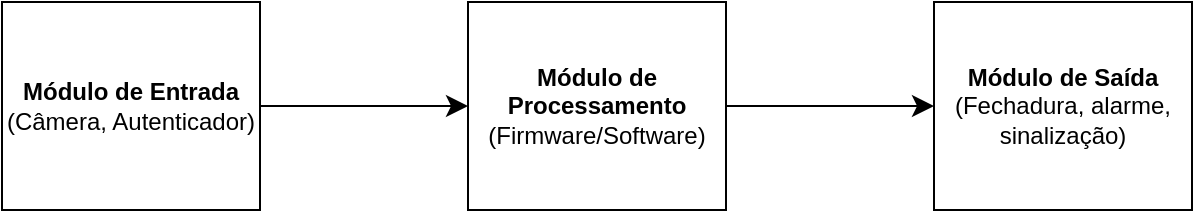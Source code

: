 <mxfile version="24.2.1" type="github">
  <diagram name="Page-1" id="Pcb8tLMMHtzgbbzyn9bM">
    <mxGraphModel dx="1386" dy="1406" grid="0" gridSize="10" guides="1" tooltips="1" connect="1" arrows="1" fold="1" page="0" pageScale="1" pageWidth="850" pageHeight="1100" math="0" shadow="0">
      <root>
        <mxCell id="0" />
        <mxCell id="1" parent="0" />
        <mxCell id="gY5CEI-izo7ZNCtMIDnW-6" value="" style="edgeStyle=none;curved=1;rounded=0;orthogonalLoop=1;jettySize=auto;html=1;fontSize=12;startSize=8;endSize=8;" parent="1" source="gY5CEI-izo7ZNCtMIDnW-1" target="gY5CEI-izo7ZNCtMIDnW-3" edge="1">
          <mxGeometry relative="1" as="geometry" />
        </mxCell>
        <mxCell id="gY5CEI-izo7ZNCtMIDnW-1" value="&lt;div&gt;&lt;b&gt;Módulo de Entrada&lt;br&gt;&lt;/b&gt;&lt;/div&gt;&lt;div&gt;(Câmera, Autenticador)&lt;/div&gt;" style="rounded=0;whiteSpace=wrap;html=1;" parent="1" vertex="1">
          <mxGeometry x="-68" y="-649" width="129" height="104" as="geometry" />
        </mxCell>
        <mxCell id="gY5CEI-izo7ZNCtMIDnW-7" value="" style="edgeStyle=none;curved=1;rounded=0;orthogonalLoop=1;jettySize=auto;html=1;fontSize=12;startSize=8;endSize=8;" parent="1" source="gY5CEI-izo7ZNCtMIDnW-3" target="gY5CEI-izo7ZNCtMIDnW-5" edge="1">
          <mxGeometry relative="1" as="geometry" />
        </mxCell>
        <mxCell id="gY5CEI-izo7ZNCtMIDnW-3" value="&lt;div&gt;&lt;br&gt;&lt;/div&gt;&lt;div&gt;&lt;b&gt;Módulo de Processamento&lt;br&gt;&lt;/b&gt;&lt;/div&gt;&lt;div&gt;(Firmware/Software)&lt;br&gt;&lt;/div&gt;&lt;div&gt;&lt;br&gt;&lt;/div&gt;" style="rounded=0;whiteSpace=wrap;html=1;" parent="1" vertex="1">
          <mxGeometry x="165" y="-649" width="129" height="104" as="geometry" />
        </mxCell>
        <mxCell id="gY5CEI-izo7ZNCtMIDnW-5" value="&lt;div&gt;&lt;b&gt;Módulo de Saída&lt;br&gt;&lt;/b&gt;&lt;/div&gt;&lt;div&gt;(Fechadura, alarme, sinalização)&lt;/div&gt;" style="rounded=0;whiteSpace=wrap;html=1;" parent="1" vertex="1">
          <mxGeometry x="398" y="-649" width="129" height="104" as="geometry" />
        </mxCell>
      </root>
    </mxGraphModel>
  </diagram>
</mxfile>
